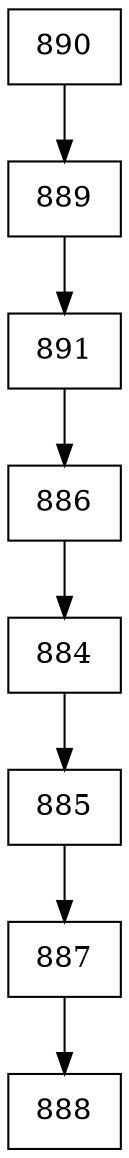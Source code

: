 digraph G {
  node [shape=record];
  node0 [label="{890}"];
  node0 -> node1;
  node1 [label="{889}"];
  node1 -> node2;
  node2 [label="{891}"];
  node2 -> node3;
  node3 [label="{886}"];
  node3 -> node4;
  node4 [label="{884}"];
  node4 -> node5;
  node5 [label="{885}"];
  node5 -> node6;
  node6 [label="{887}"];
  node6 -> node7;
  node7 [label="{888}"];
}
